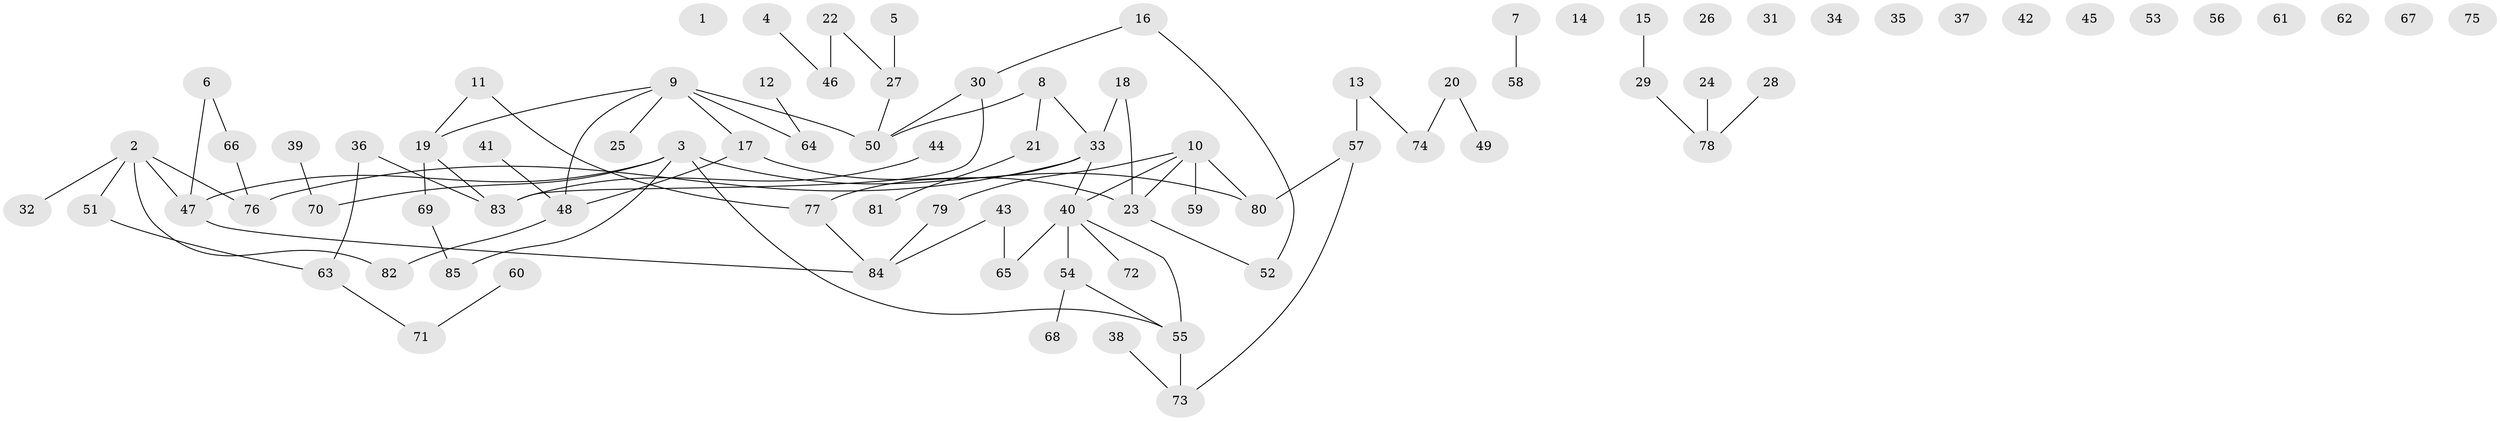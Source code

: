// Generated by graph-tools (version 1.1) at 2025/13/03/09/25 04:13:06]
// undirected, 85 vertices, 84 edges
graph export_dot {
graph [start="1"]
  node [color=gray90,style=filled];
  1;
  2;
  3;
  4;
  5;
  6;
  7;
  8;
  9;
  10;
  11;
  12;
  13;
  14;
  15;
  16;
  17;
  18;
  19;
  20;
  21;
  22;
  23;
  24;
  25;
  26;
  27;
  28;
  29;
  30;
  31;
  32;
  33;
  34;
  35;
  36;
  37;
  38;
  39;
  40;
  41;
  42;
  43;
  44;
  45;
  46;
  47;
  48;
  49;
  50;
  51;
  52;
  53;
  54;
  55;
  56;
  57;
  58;
  59;
  60;
  61;
  62;
  63;
  64;
  65;
  66;
  67;
  68;
  69;
  70;
  71;
  72;
  73;
  74;
  75;
  76;
  77;
  78;
  79;
  80;
  81;
  82;
  83;
  84;
  85;
  2 -- 32;
  2 -- 47;
  2 -- 51;
  2 -- 76;
  2 -- 82;
  3 -- 47;
  3 -- 55;
  3 -- 70;
  3 -- 80;
  3 -- 85;
  4 -- 46;
  5 -- 27;
  6 -- 47;
  6 -- 66;
  7 -- 58;
  8 -- 21;
  8 -- 33;
  8 -- 50;
  9 -- 17;
  9 -- 19;
  9 -- 25;
  9 -- 48;
  9 -- 50;
  9 -- 64;
  10 -- 23;
  10 -- 40;
  10 -- 59;
  10 -- 79;
  10 -- 80;
  11 -- 19;
  11 -- 77;
  12 -- 64;
  13 -- 57;
  13 -- 74;
  15 -- 29;
  16 -- 30;
  16 -- 52;
  17 -- 23;
  17 -- 48;
  18 -- 23;
  18 -- 33;
  19 -- 69;
  19 -- 83;
  20 -- 49;
  20 -- 74;
  21 -- 81;
  22 -- 27;
  22 -- 46;
  23 -- 52;
  24 -- 78;
  27 -- 50;
  28 -- 78;
  29 -- 78;
  30 -- 50;
  30 -- 83;
  33 -- 40;
  33 -- 76;
  33 -- 77;
  36 -- 63;
  36 -- 83;
  38 -- 73;
  39 -- 70;
  40 -- 54;
  40 -- 55;
  40 -- 65;
  40 -- 72;
  41 -- 48;
  43 -- 65;
  43 -- 84;
  44 -- 83;
  47 -- 84;
  48 -- 82;
  51 -- 63;
  54 -- 55;
  54 -- 68;
  55 -- 73;
  57 -- 73;
  57 -- 80;
  60 -- 71;
  63 -- 71;
  66 -- 76;
  69 -- 85;
  77 -- 84;
  79 -- 84;
}
